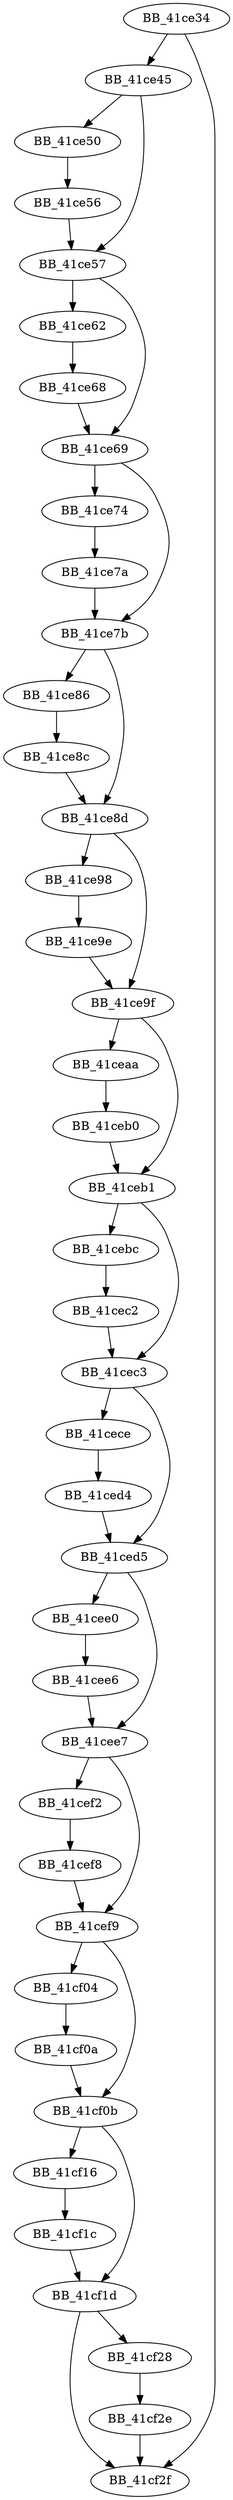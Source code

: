 DiGraph ___free_lconv_mon{
BB_41ce34->BB_41ce45
BB_41ce34->BB_41cf2f
BB_41ce45->BB_41ce50
BB_41ce45->BB_41ce57
BB_41ce50->BB_41ce56
BB_41ce56->BB_41ce57
BB_41ce57->BB_41ce62
BB_41ce57->BB_41ce69
BB_41ce62->BB_41ce68
BB_41ce68->BB_41ce69
BB_41ce69->BB_41ce74
BB_41ce69->BB_41ce7b
BB_41ce74->BB_41ce7a
BB_41ce7a->BB_41ce7b
BB_41ce7b->BB_41ce86
BB_41ce7b->BB_41ce8d
BB_41ce86->BB_41ce8c
BB_41ce8c->BB_41ce8d
BB_41ce8d->BB_41ce98
BB_41ce8d->BB_41ce9f
BB_41ce98->BB_41ce9e
BB_41ce9e->BB_41ce9f
BB_41ce9f->BB_41ceaa
BB_41ce9f->BB_41ceb1
BB_41ceaa->BB_41ceb0
BB_41ceb0->BB_41ceb1
BB_41ceb1->BB_41cebc
BB_41ceb1->BB_41cec3
BB_41cebc->BB_41cec2
BB_41cec2->BB_41cec3
BB_41cec3->BB_41cece
BB_41cec3->BB_41ced5
BB_41cece->BB_41ced4
BB_41ced4->BB_41ced5
BB_41ced5->BB_41cee0
BB_41ced5->BB_41cee7
BB_41cee0->BB_41cee6
BB_41cee6->BB_41cee7
BB_41cee7->BB_41cef2
BB_41cee7->BB_41cef9
BB_41cef2->BB_41cef8
BB_41cef8->BB_41cef9
BB_41cef9->BB_41cf04
BB_41cef9->BB_41cf0b
BB_41cf04->BB_41cf0a
BB_41cf0a->BB_41cf0b
BB_41cf0b->BB_41cf16
BB_41cf0b->BB_41cf1d
BB_41cf16->BB_41cf1c
BB_41cf1c->BB_41cf1d
BB_41cf1d->BB_41cf28
BB_41cf1d->BB_41cf2f
BB_41cf28->BB_41cf2e
BB_41cf2e->BB_41cf2f
}
